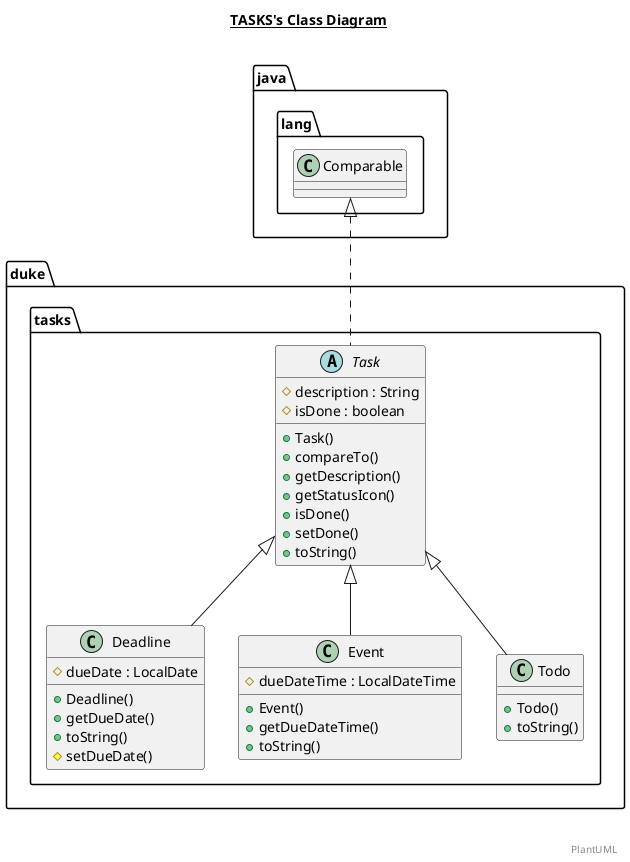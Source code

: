 @startuml

title __TASKS's Class Diagram__\n

  namespace duke {
    namespace tasks {
      class duke.tasks.Deadline {
          # dueDate : LocalDate
          + Deadline()
          + getDueDate()
          + toString()
          # setDueDate()
      }
    }
  }
  

  namespace duke {
    namespace tasks {
      class duke.tasks.Event {
          # dueDateTime : LocalDateTime
          + Event()
          + getDueDateTime()
          + toString()
      }
    }
  }
  

  namespace duke {
    namespace tasks {
      abstract class duke.tasks.Task {
          # description : String
          # isDone : boolean
          + Task()
          + compareTo()
          + getDescription()
          + getStatusIcon()
          + isDone()
          + setDone()
          + toString()
      }
    }
  }
  

  namespace duke {
    namespace tasks {
      class duke.tasks.Todo {
          + Todo()
          + toString()
      }
    }
  }
  

  duke.tasks.Deadline -up-|> duke.tasks.Task
  duke.tasks.Event -up-|> duke.tasks.Task
  duke.tasks.Task .up.|> java.lang.Comparable
  duke.tasks.Todo -up-|> duke.tasks.Task


right footer


PlantUML
endfooter

@enduml
